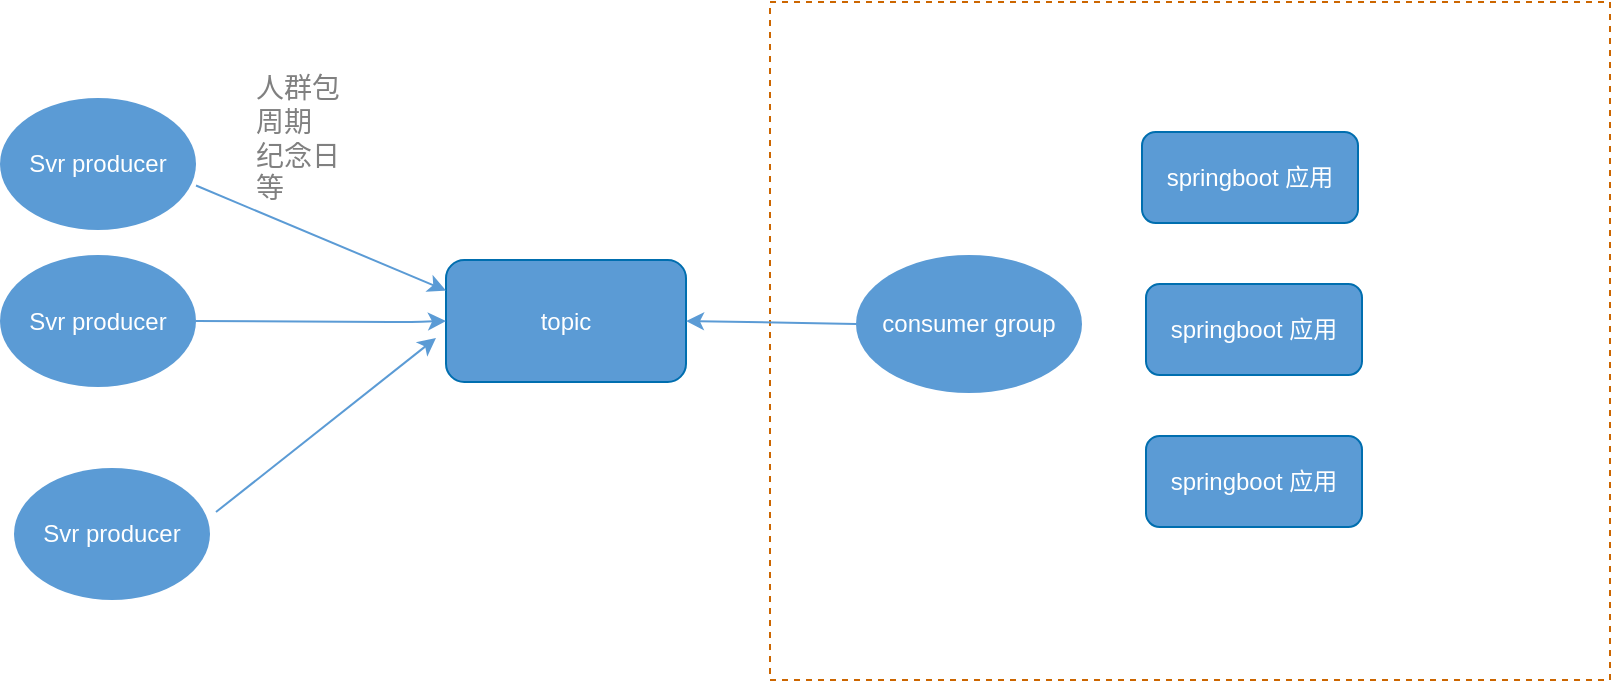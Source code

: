 <mxfile version="13.6.2" type="github" pages="2"><diagram id="z853fohwJjy5F5WKXfNH" name="第 1 页"><mxGraphModel dx="1422" dy="706" grid="0" gridSize="10" guides="1" tooltips="1" connect="1" arrows="1" fold="1" page="0" pageScale="1" pageWidth="827" pageHeight="1169" math="0" shadow="0"><root><mxCell id="0"/><mxCell id="1" parent="0"/><mxCell id="S5lp-dAJbCRIDvrjnlFC-19" value="" style="rounded=0;whiteSpace=wrap;html=1;fillColor=#FFFFFF;dashed=1;strokeColor=#CC6600;" vertex="1" parent="1"><mxGeometry x="405" y="149" width="420" height="339" as="geometry"/></mxCell><mxCell id="S5lp-dAJbCRIDvrjnlFC-2" value="topic" style="rounded=1;whiteSpace=wrap;html=1;strokeColor=#006EAF;fontColor=#ffffff;fillColor=#5b9bd5;" vertex="1" parent="1"><mxGeometry x="243" y="278" width="120" height="61" as="geometry"/></mxCell><mxCell id="S5lp-dAJbCRIDvrjnlFC-3" value="" style="endArrow=classic;html=1;strokeColor=#5b9bd5;exitX=1;exitY=0.663;exitDx=0;exitDy=0;exitPerimeter=0;entryX=0;entryY=0.25;entryDx=0;entryDy=0;" edge="1" parent="1" source="S5lp-dAJbCRIDvrjnlFC-4" target="S5lp-dAJbCRIDvrjnlFC-2"><mxGeometry width="50" height="50" relative="1" as="geometry"><mxPoint x="120" y="291" as="sourcePoint"/><mxPoint x="235" y="291" as="targetPoint"/></mxGeometry></mxCell><mxCell id="S5lp-dAJbCRIDvrjnlFC-4" value="&lt;font color=&quot;#ffffff&quot;&gt;Svr producer&lt;/font&gt;" style="ellipse;whiteSpace=wrap;html=1;fillColor=#5b9bd5;strokeColor=none;" vertex="1" parent="1"><mxGeometry x="20" y="197" width="98" height="66" as="geometry"/></mxCell><mxCell id="S5lp-dAJbCRIDvrjnlFC-5" value="&lt;font style=&quot;font-size: 14px&quot; color=&quot;#808080&quot;&gt;人群包&lt;br&gt;&lt;div style=&quot;text-align: justify&quot;&gt;&lt;span&gt;周期&lt;/span&gt;&lt;/div&gt;纪念日&lt;br&gt;&lt;div style=&quot;text-align: justify&quot;&gt;&lt;span&gt;等&lt;/span&gt;&lt;/div&gt;&lt;/font&gt;" style="text;html=1;strokeColor=none;fillColor=none;align=center;verticalAlign=middle;whiteSpace=wrap;rounded=0;" vertex="1" parent="1"><mxGeometry x="114" y="170" width="110" height="93" as="geometry"/></mxCell><mxCell id="S5lp-dAJbCRIDvrjnlFC-7" value="&lt;font color=&quot;#ffffff&quot;&gt;consumer group&lt;/font&gt;" style="ellipse;whiteSpace=wrap;html=1;fillColor=#5b9bd5;strokeColor=none;" vertex="1" parent="1"><mxGeometry x="448" y="275.5" width="113" height="69" as="geometry"/></mxCell><mxCell id="S5lp-dAJbCRIDvrjnlFC-9" value="&lt;font color=&quot;#ffffff&quot;&gt;Svr producer&lt;/font&gt;" style="ellipse;whiteSpace=wrap;html=1;fillColor=#5b9bd5;strokeColor=none;" vertex="1" parent="1"><mxGeometry x="20" y="275.5" width="98" height="66" as="geometry"/></mxCell><mxCell id="S5lp-dAJbCRIDvrjnlFC-10" value="" style="endArrow=classic;html=1;strokeColor=#5b9bd5;exitX=1;exitY=0.5;exitDx=0;exitDy=0;entryX=0;entryY=0.5;entryDx=0;entryDy=0;" edge="1" parent="1" source="S5lp-dAJbCRIDvrjnlFC-9" target="S5lp-dAJbCRIDvrjnlFC-2"><mxGeometry width="50" height="50" relative="1" as="geometry"><mxPoint x="124" y="281.758" as="sourcePoint"/><mxPoint x="245" y="301" as="targetPoint"/><Array as="points"><mxPoint x="225" y="309"/></Array></mxGeometry></mxCell><mxCell id="S5lp-dAJbCRIDvrjnlFC-11" value="&lt;font color=&quot;#ffffff&quot;&gt;Svr producer&lt;/font&gt;" style="ellipse;whiteSpace=wrap;html=1;fillColor=#5b9bd5;strokeColor=none;" vertex="1" parent="1"><mxGeometry x="27" y="382" width="98" height="66" as="geometry"/></mxCell><mxCell id="S5lp-dAJbCRIDvrjnlFC-13" value="" style="endArrow=classic;html=1;strokeColor=#5b9bd5;" edge="1" parent="1"><mxGeometry width="50" height="50" relative="1" as="geometry"><mxPoint x="128" y="404" as="sourcePoint"/><mxPoint x="238" y="317" as="targetPoint"/></mxGeometry></mxCell><mxCell id="S5lp-dAJbCRIDvrjnlFC-14" value="" style="endArrow=classic;html=1;strokeColor=#5b9bd5;exitX=0;exitY=0.5;exitDx=0;exitDy=0;entryX=1;entryY=0.5;entryDx=0;entryDy=0;" edge="1" parent="1" source="S5lp-dAJbCRIDvrjnlFC-7" target="S5lp-dAJbCRIDvrjnlFC-2"><mxGeometry width="50" height="50" relative="1" as="geometry"><mxPoint x="128" y="250.758" as="sourcePoint"/><mxPoint x="253" y="303.25" as="targetPoint"/></mxGeometry></mxCell><mxCell id="S5lp-dAJbCRIDvrjnlFC-18" value="springboot 应用" style="rounded=1;whiteSpace=wrap;html=1;strokeColor=#006EAF;fontColor=#ffffff;fillColor=#5b9bd5;" vertex="1" parent="1"><mxGeometry x="591" y="214" width="108" height="45.5" as="geometry"/></mxCell><mxCell id="S5lp-dAJbCRIDvrjnlFC-20" value="springboot 应用" style="rounded=1;whiteSpace=wrap;html=1;strokeColor=#006EAF;fontColor=#ffffff;fillColor=#5b9bd5;" vertex="1" parent="1"><mxGeometry x="593" y="290" width="108" height="45.5" as="geometry"/></mxCell><mxCell id="S5lp-dAJbCRIDvrjnlFC-21" value="springboot 应用" style="rounded=1;whiteSpace=wrap;html=1;strokeColor=#006EAF;fontColor=#ffffff;fillColor=#5b9bd5;" vertex="1" parent="1"><mxGeometry x="593" y="366" width="108" height="45.5" as="geometry"/></mxCell></root></mxGraphModel></diagram><diagram id="bOB5AkM7EcLlhcm65bFi" name="第 2 页"><mxGraphModel dx="1822" dy="706" grid="0" gridSize="10" guides="1" tooltips="1" connect="1" arrows="1" fold="1" page="0" pageScale="1" pageWidth="827" pageHeight="1169" math="0" shadow="0"><root><mxCell id="NyI8GErI67uZVsK_YN2w-0"/><mxCell id="NyI8GErI67uZVsK_YN2w-1" parent="NyI8GErI67uZVsK_YN2w-0"/><mxCell id="NyI8GErI67uZVsK_YN2w-22" value="" style="rounded=0;whiteSpace=wrap;html=1;dashed=1;strokeColor=#CC6600;fillColor=none;" vertex="1" parent="NyI8GErI67uZVsK_YN2w-1"><mxGeometry x="339.5" y="138.25" width="166" height="344" as="geometry"/></mxCell><mxCell id="NyI8GErI67uZVsK_YN2w-2" value="" style="rounded=0;whiteSpace=wrap;html=1;dashed=1;strokeColor=#CC6600;fillColor=none;" vertex="1" parent="NyI8GErI67uZVsK_YN2w-1"><mxGeometry x="578" y="143.25" width="348" height="339" as="geometry"/></mxCell><mxCell id="NyI8GErI67uZVsK_YN2w-3" value="topic" style="rounded=1;whiteSpace=wrap;html=1;strokeColor=#006EAF;fontColor=#ffffff;fillColor=#5b9bd5;" vertex="1" parent="NyI8GErI67uZVsK_YN2w-1"><mxGeometry x="33" y="271" width="102" height="61" as="geometry"/></mxCell><mxCell id="NyI8GErI67uZVsK_YN2w-4" value="" style="endArrow=classic;html=1;strokeColor=#5b9bd5;exitX=1;exitY=0.663;exitDx=0;exitDy=0;exitPerimeter=0;entryX=0;entryY=0.25;entryDx=0;entryDy=0;" edge="1" parent="NyI8GErI67uZVsK_YN2w-1" source="NyI8GErI67uZVsK_YN2w-5" target="NyI8GErI67uZVsK_YN2w-3"><mxGeometry width="50" height="50" relative="1" as="geometry"><mxPoint x="-71" y="284" as="sourcePoint"/><mxPoint x="44" y="284" as="targetPoint"/></mxGeometry></mxCell><mxCell id="NyI8GErI67uZVsK_YN2w-5" value="&lt;font color=&quot;#ffffff&quot;&gt;Svr producer&lt;/font&gt;" style="ellipse;whiteSpace=wrap;html=1;fillColor=#5b9bd5;strokeColor=none;" vertex="1" parent="NyI8GErI67uZVsK_YN2w-1"><mxGeometry x="-171" y="190" width="98" height="66" as="geometry"/></mxCell><mxCell id="NyI8GErI67uZVsK_YN2w-6" value="&lt;font style=&quot;font-size: 14px&quot; color=&quot;#808080&quot;&gt;人群包&lt;br&gt;&lt;div style=&quot;text-align: justify&quot;&gt;&lt;span&gt;周期&lt;/span&gt;&lt;/div&gt;纪念日&lt;br&gt;&lt;div style=&quot;text-align: justify&quot;&gt;&lt;span&gt;等&lt;/span&gt;&lt;/div&gt;&lt;/font&gt;" style="text;html=1;strokeColor=none;fillColor=none;align=center;verticalAlign=middle;whiteSpace=wrap;rounded=0;" vertex="1" parent="NyI8GErI67uZVsK_YN2w-1"><mxGeometry x="-77" y="163" width="110" height="93" as="geometry"/></mxCell><mxCell id="NyI8GErI67uZVsK_YN2w-7" value="&lt;font color=&quot;#ffffff&quot;&gt;consumer group&lt;/font&gt;" style="ellipse;whiteSpace=wrap;html=1;fillColor=#5b9bd5;strokeColor=none;" vertex="1" parent="NyI8GErI67uZVsK_YN2w-1"><mxGeometry x="612" y="274" width="113" height="69" as="geometry"/></mxCell><mxCell id="NyI8GErI67uZVsK_YN2w-8" value="&lt;font color=&quot;#ffffff&quot;&gt;Svr producer&lt;/font&gt;" style="ellipse;whiteSpace=wrap;html=1;fillColor=#5b9bd5;strokeColor=none;" vertex="1" parent="NyI8GErI67uZVsK_YN2w-1"><mxGeometry x="-171" y="268.5" width="98" height="66" as="geometry"/></mxCell><mxCell id="NyI8GErI67uZVsK_YN2w-9" value="" style="endArrow=classic;html=1;strokeColor=#5b9bd5;exitX=1;exitY=0.5;exitDx=0;exitDy=0;entryX=0;entryY=0.5;entryDx=0;entryDy=0;" edge="1" parent="NyI8GErI67uZVsK_YN2w-1" source="NyI8GErI67uZVsK_YN2w-8" target="NyI8GErI67uZVsK_YN2w-3"><mxGeometry width="50" height="50" relative="1" as="geometry"><mxPoint x="-67" y="274.758" as="sourcePoint"/><mxPoint x="54" y="294" as="targetPoint"/><Array as="points"><mxPoint x="10" y="302"/><mxPoint x="34" y="302"/></Array></mxGeometry></mxCell><mxCell id="NyI8GErI67uZVsK_YN2w-10" value="&lt;font color=&quot;#ffffff&quot;&gt;Svr producer&lt;/font&gt;" style="ellipse;whiteSpace=wrap;html=1;fillColor=#5b9bd5;strokeColor=none;" vertex="1" parent="NyI8GErI67uZVsK_YN2w-1"><mxGeometry x="-164" y="375" width="98" height="66" as="geometry"/></mxCell><mxCell id="NyI8GErI67uZVsK_YN2w-11" value="" style="endArrow=classic;html=1;strokeColor=#5b9bd5;exitX=0.98;exitY=0.303;exitDx=0;exitDy=0;exitPerimeter=0;" edge="1" parent="NyI8GErI67uZVsK_YN2w-1" source="NyI8GErI67uZVsK_YN2w-10"><mxGeometry width="50" height="50" relative="1" as="geometry"><mxPoint x="-56" y="391" as="sourcePoint"/><mxPoint x="16" y="332" as="targetPoint"/></mxGeometry></mxCell><mxCell id="NyI8GErI67uZVsK_YN2w-12" value="" style="endArrow=classic;html=1;strokeColor=#5b9bd5;" edge="1" parent="NyI8GErI67uZVsK_YN2w-1" source="NyI8GErI67uZVsK_YN2w-2" target="NyI8GErI67uZVsK_YN2w-22"><mxGeometry width="50" height="50" relative="1" as="geometry"><mxPoint x="584" y="309" as="sourcePoint"/><mxPoint x="530" y="309" as="targetPoint"/></mxGeometry></mxCell><mxCell id="NyI8GErI67uZVsK_YN2w-13" value="springboot 应用" style="rounded=1;whiteSpace=wrap;html=1;strokeColor=#006EAF;fontColor=#ffffff;fillColor=#5b9bd5;" vertex="1" parent="NyI8GErI67uZVsK_YN2w-1"><mxGeometry x="764" y="207.25" width="108" height="45.5" as="geometry"/></mxCell><mxCell id="NyI8GErI67uZVsK_YN2w-14" value="springboot 应用" style="rounded=1;whiteSpace=wrap;html=1;strokeColor=#006EAF;fontColor=#ffffff;fillColor=#5b9bd5;" vertex="1" parent="NyI8GErI67uZVsK_YN2w-1"><mxGeometry x="768" y="283" width="108" height="45.5" as="geometry"/></mxCell><mxCell id="NyI8GErI67uZVsK_YN2w-15" value="springboot 应用" style="rounded=1;whiteSpace=wrap;html=1;strokeColor=#006EAF;fontColor=#ffffff;fillColor=#5b9bd5;" vertex="1" parent="NyI8GErI67uZVsK_YN2w-1"><mxGeometry x="770" y="371" width="108" height="45.5" as="geometry"/></mxCell><mxCell id="NyI8GErI67uZVsK_YN2w-19" style="edgeStyle=orthogonalEdgeStyle;rounded=0;orthogonalLoop=1;jettySize=auto;html=1;strokeColor=#5b9bd5;" edge="1" parent="NyI8GErI67uZVsK_YN2w-1" source="NyI8GErI67uZVsK_YN2w-16"><mxGeometry relative="1" as="geometry"><mxPoint x="327" y="302" as="targetPoint"/><Array as="points"><mxPoint x="317" y="302"/><mxPoint x="317" y="302"/></Array></mxGeometry></mxCell><mxCell id="NyI8GErI67uZVsK_YN2w-20" value="topic" style="rounded=1;whiteSpace=wrap;html=1;strokeColor=#006EAF;fontColor=#ffffff;fillColor=#5b9bd5;" vertex="1" parent="NyI8GErI67uZVsK_YN2w-1"><mxGeometry x="383" y="196" width="79" height="47" as="geometry"/></mxCell><mxCell id="NyI8GErI67uZVsK_YN2w-16" value="flink集群" style="shape=cylinder2;whiteSpace=wrap;html=1;boundedLbl=1;backgroundOutline=1;size=15;dashed=1;fillColor=#FFFFFF;strokeColor=#000099;" vertex="1" parent="NyI8GErI67uZVsK_YN2w-1"><mxGeometry x="206" y="261.5" width="60" height="80" as="geometry"/></mxCell><mxCell id="NyI8GErI67uZVsK_YN2w-21" style="edgeStyle=orthogonalEdgeStyle;rounded=0;orthogonalLoop=1;jettySize=auto;html=1;strokeColor=#5b9bd5;" edge="1" parent="NyI8GErI67uZVsK_YN2w-1" source="NyI8GErI67uZVsK_YN2w-3" target="NyI8GErI67uZVsK_YN2w-16"><mxGeometry relative="1" as="geometry"><mxPoint x="240" y="309" as="targetPoint"/><mxPoint x="135" y="308.5" as="sourcePoint"/></mxGeometry></mxCell><mxCell id="NyI8GErI67uZVsK_YN2w-24" value="topic" style="rounded=1;whiteSpace=wrap;html=1;strokeColor=#006EAF;fontColor=#ffffff;fillColor=#5b9bd5;" vertex="1" parent="NyI8GErI67uZVsK_YN2w-1"><mxGeometry x="383" y="281.5" width="79" height="47" as="geometry"/></mxCell><mxCell id="NyI8GErI67uZVsK_YN2w-31" value="" style="edgeStyle=orthogonalEdgeStyle;rounded=0;orthogonalLoop=1;jettySize=auto;html=1;strokeColor=#5b9bd5;" edge="1" parent="NyI8GErI67uZVsK_YN2w-1" source="NyI8GErI67uZVsK_YN2w-25" target="NyI8GErI67uZVsK_YN2w-24"><mxGeometry relative="1" as="geometry"/></mxCell><mxCell id="NyI8GErI67uZVsK_YN2w-25" value="topic" style="rounded=1;whiteSpace=wrap;html=1;strokeColor=#006EAF;fontColor=#ffffff;fillColor=#5b9bd5;" vertex="1" parent="NyI8GErI67uZVsK_YN2w-1"><mxGeometry x="385" y="369.5" width="79" height="47" as="geometry"/></mxCell><mxCell id="NyI8GErI67uZVsK_YN2w-26" value="" style="endArrow=classic;html=1;strokeColor=#5b9bd5;" edge="1" parent="NyI8GErI67uZVsK_YN2w-1"><mxGeometry width="50" height="50" relative="1" as="geometry"><mxPoint x="387" y="387" as="sourcePoint"/><mxPoint x="437" y="337" as="targetPoint"/></mxGeometry></mxCell><mxCell id="NyI8GErI67uZVsK_YN2w-27" value="" style="endArrow=classic;html=1;strokeColor=#5b9bd5;exitX=1.017;exitY=0.369;exitDx=0;exitDy=0;exitPerimeter=0;" edge="1" parent="NyI8GErI67uZVsK_YN2w-1" source="NyI8GErI67uZVsK_YN2w-16"><mxGeometry width="50" height="50" relative="1" as="geometry"><mxPoint x="282" y="296" as="sourcePoint"/><mxPoint x="332" y="246" as="targetPoint"/></mxGeometry></mxCell><mxCell id="NyI8GErI67uZVsK_YN2w-28" value="" style="endArrow=classic;html=1;strokeColor=#5b9bd5;" edge="1" parent="NyI8GErI67uZVsK_YN2w-1"><mxGeometry width="50" height="50" relative="1" as="geometry"><mxPoint x="387" y="387" as="sourcePoint"/><mxPoint x="437" y="337" as="targetPoint"/></mxGeometry></mxCell><mxCell id="NyI8GErI67uZVsK_YN2w-29" value="" style="endArrow=classic;html=1;strokeColor=#5b9bd5;" edge="1" parent="NyI8GErI67uZVsK_YN2w-1"><mxGeometry width="50" height="50" relative="1" as="geometry"><mxPoint x="268" y="320" as="sourcePoint"/><mxPoint x="324" y="381" as="targetPoint"/></mxGeometry></mxCell></root></mxGraphModel></diagram></mxfile>